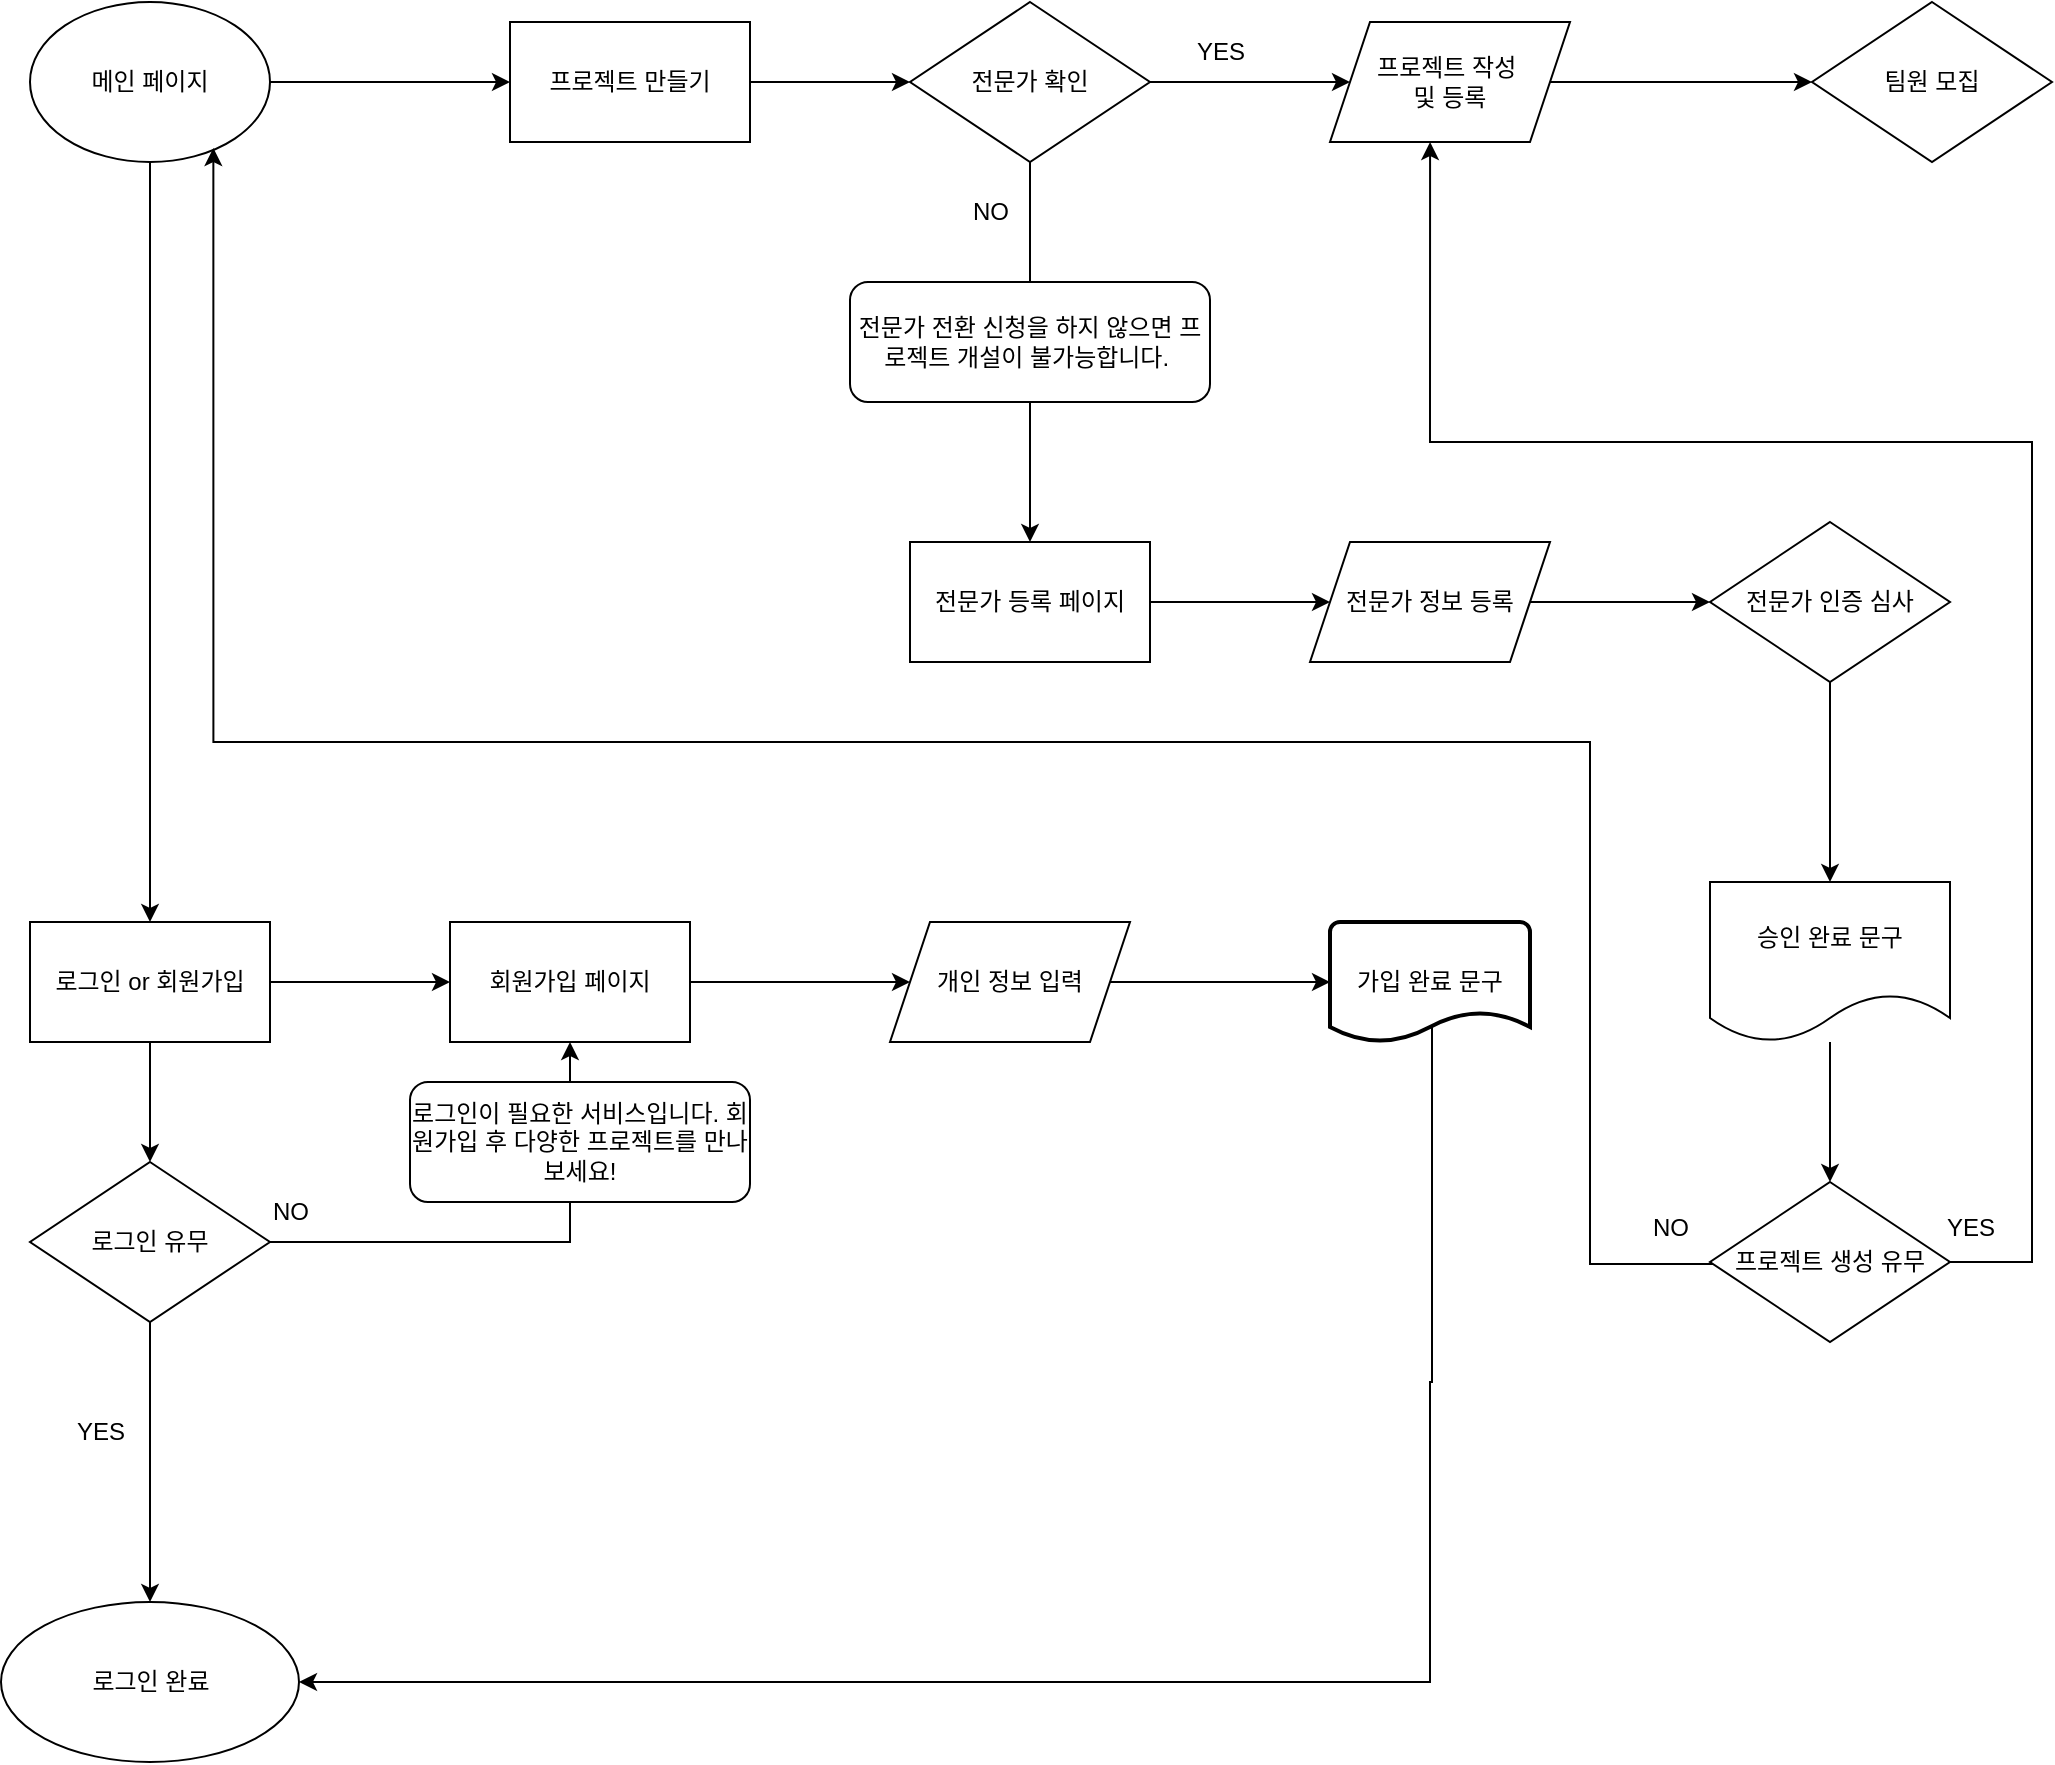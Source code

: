 <mxfile version="26.0.7">
  <diagram name="페이지-1" id="vcdm0ymTV4vj8cVS2F0T">
    <mxGraphModel dx="1049" dy="1856" grid="1" gridSize="10" guides="1" tooltips="1" connect="1" arrows="1" fold="1" page="1" pageScale="1" pageWidth="827" pageHeight="1169" math="0" shadow="0">
      <root>
        <mxCell id="0" />
        <mxCell id="1" parent="0" />
        <mxCell id="6kFhQficbEtRCn-VQEsw-10" style="edgeStyle=orthogonalEdgeStyle;rounded=0;orthogonalLoop=1;jettySize=auto;html=1;entryX=0.5;entryY=1;entryDx=0;entryDy=0;" parent="1" source="6kFhQficbEtRCn-VQEsw-6" target="EGz7P1Q1aY1t3WAdPLNM-13" edge="1">
          <mxGeometry relative="1" as="geometry">
            <mxPoint x="730" y="630" as="targetPoint" />
          </mxGeometry>
        </mxCell>
        <mxCell id="EGz7P1Q1aY1t3WAdPLNM-36" style="edgeStyle=orthogonalEdgeStyle;rounded=0;orthogonalLoop=1;jettySize=auto;html=1;exitX=0.5;exitY=1;exitDx=0;exitDy=0;entryX=0.5;entryY=0;entryDx=0;entryDy=0;" edge="1" parent="1" source="6kFhQficbEtRCn-VQEsw-6" target="EGz7P1Q1aY1t3WAdPLNM-2">
          <mxGeometry relative="1" as="geometry" />
        </mxCell>
        <mxCell id="6kFhQficbEtRCn-VQEsw-6" value="로그인 유무" style="rhombus;whiteSpace=wrap;html=1;" parent="1" vertex="1">
          <mxGeometry x="350" y="590" width="120" height="80" as="geometry" />
        </mxCell>
        <mxCell id="6kFhQficbEtRCn-VQEsw-11" value="NO" style="text;html=1;align=center;verticalAlign=middle;resizable=0;points=[];autosize=1;strokeColor=none;fillColor=none;" parent="1" vertex="1">
          <mxGeometry x="460" y="600" width="40" height="30" as="geometry" />
        </mxCell>
        <mxCell id="6kFhQficbEtRCn-VQEsw-12" value="&lt;font&gt;로그인이 필요한 서비스입니다. 회원가입 후 다양한 프로젝트를 만나보세요!&lt;/font&gt;" style="rounded=1;whiteSpace=wrap;html=1;align=center;" parent="1" vertex="1">
          <mxGeometry x="540" y="550" width="170" height="60" as="geometry" />
        </mxCell>
        <mxCell id="6kFhQficbEtRCn-VQEsw-16" value="YES" style="text;html=1;align=center;verticalAlign=middle;resizable=0;points=[];autosize=1;strokeColor=none;fillColor=none;" parent="1" vertex="1">
          <mxGeometry x="360" y="710" width="50" height="30" as="geometry" />
        </mxCell>
        <mxCell id="EGz7P1Q1aY1t3WAdPLNM-5" value="" style="edgeStyle=orthogonalEdgeStyle;rounded=0;orthogonalLoop=1;jettySize=auto;html=1;" edge="1" parent="1" source="EGz7P1Q1aY1t3WAdPLNM-1" target="EGz7P1Q1aY1t3WAdPLNM-4">
          <mxGeometry relative="1" as="geometry" />
        </mxCell>
        <mxCell id="EGz7P1Q1aY1t3WAdPLNM-24" style="edgeStyle=orthogonalEdgeStyle;rounded=0;orthogonalLoop=1;jettySize=auto;html=1;exitX=1;exitY=0.5;exitDx=0;exitDy=0;entryX=0;entryY=0.5;entryDx=0;entryDy=0;" edge="1" parent="1" source="EGz7P1Q1aY1t3WAdPLNM-1">
          <mxGeometry relative="1" as="geometry">
            <mxPoint x="590" y="50" as="targetPoint" />
          </mxGeometry>
        </mxCell>
        <mxCell id="EGz7P1Q1aY1t3WAdPLNM-1" value="메인 페이지" style="ellipse;whiteSpace=wrap;html=1;" vertex="1" parent="1">
          <mxGeometry x="350" y="10" width="120" height="80" as="geometry" />
        </mxCell>
        <mxCell id="EGz7P1Q1aY1t3WAdPLNM-2" value="로그인 완료" style="ellipse;whiteSpace=wrap;html=1;" vertex="1" parent="1">
          <mxGeometry x="335.5" y="810" width="149" height="80" as="geometry" />
        </mxCell>
        <mxCell id="EGz7P1Q1aY1t3WAdPLNM-6" style="edgeStyle=orthogonalEdgeStyle;rounded=0;orthogonalLoop=1;jettySize=auto;html=1;entryX=0.5;entryY=0;entryDx=0;entryDy=0;" edge="1" parent="1" source="EGz7P1Q1aY1t3WAdPLNM-4" target="6kFhQficbEtRCn-VQEsw-6">
          <mxGeometry relative="1" as="geometry" />
        </mxCell>
        <mxCell id="EGz7P1Q1aY1t3WAdPLNM-14" style="edgeStyle=orthogonalEdgeStyle;rounded=0;orthogonalLoop=1;jettySize=auto;html=1;exitX=1;exitY=0.5;exitDx=0;exitDy=0;entryX=0;entryY=0.5;entryDx=0;entryDy=0;" edge="1" parent="1" source="EGz7P1Q1aY1t3WAdPLNM-4" target="EGz7P1Q1aY1t3WAdPLNM-13">
          <mxGeometry relative="1" as="geometry" />
        </mxCell>
        <mxCell id="EGz7P1Q1aY1t3WAdPLNM-4" value="로그인 or 회원가입" style="whiteSpace=wrap;html=1;" vertex="1" parent="1">
          <mxGeometry x="350" y="470" width="120" height="60" as="geometry" />
        </mxCell>
        <mxCell id="EGz7P1Q1aY1t3WAdPLNM-16" style="edgeStyle=orthogonalEdgeStyle;rounded=0;orthogonalLoop=1;jettySize=auto;html=1;exitX=1;exitY=0.5;exitDx=0;exitDy=0;entryX=0;entryY=0.5;entryDx=0;entryDy=0;" edge="1" parent="1" source="EGz7P1Q1aY1t3WAdPLNM-13" target="EGz7P1Q1aY1t3WAdPLNM-15">
          <mxGeometry relative="1" as="geometry" />
        </mxCell>
        <mxCell id="EGz7P1Q1aY1t3WAdPLNM-13" value="회원가입 페이지" style="whiteSpace=wrap;html=1;" vertex="1" parent="1">
          <mxGeometry x="560" y="470" width="120" height="60" as="geometry" />
        </mxCell>
        <mxCell id="EGz7P1Q1aY1t3WAdPLNM-15" value="개인 정보 입력" style="shape=parallelogram;perimeter=parallelogramPerimeter;whiteSpace=wrap;html=1;fixedSize=1;" vertex="1" parent="1">
          <mxGeometry x="780" y="470" width="120" height="60" as="geometry" />
        </mxCell>
        <mxCell id="EGz7P1Q1aY1t3WAdPLNM-37" style="edgeStyle=orthogonalEdgeStyle;rounded=0;orthogonalLoop=1;jettySize=auto;html=1;entryX=1;entryY=0.5;entryDx=0;entryDy=0;exitX=0.51;exitY=0.833;exitDx=0;exitDy=0;exitPerimeter=0;" edge="1" parent="1" source="EGz7P1Q1aY1t3WAdPLNM-17" target="EGz7P1Q1aY1t3WAdPLNM-2">
          <mxGeometry relative="1" as="geometry">
            <mxPoint x="790" y="850" as="targetPoint" />
            <Array as="points">
              <mxPoint x="1050" y="700" />
              <mxPoint x="1051" y="850" />
            </Array>
          </mxGeometry>
        </mxCell>
        <mxCell id="EGz7P1Q1aY1t3WAdPLNM-17" value="가입 완료 문구" style="strokeWidth=2;html=1;shape=mxgraph.flowchart.document2;whiteSpace=wrap;size=0.25;" vertex="1" parent="1">
          <mxGeometry x="1000" y="470" width="100" height="60" as="geometry" />
        </mxCell>
        <mxCell id="EGz7P1Q1aY1t3WAdPLNM-18" style="edgeStyle=orthogonalEdgeStyle;rounded=0;orthogonalLoop=1;jettySize=auto;html=1;exitX=1;exitY=0.5;exitDx=0;exitDy=0;entryX=0;entryY=0.5;entryDx=0;entryDy=0;entryPerimeter=0;" edge="1" parent="1" source="EGz7P1Q1aY1t3WAdPLNM-15" target="EGz7P1Q1aY1t3WAdPLNM-17">
          <mxGeometry relative="1" as="geometry" />
        </mxCell>
        <mxCell id="EGz7P1Q1aY1t3WAdPLNM-28" style="edgeStyle=orthogonalEdgeStyle;rounded=0;orthogonalLoop=1;jettySize=auto;html=1;exitX=1;exitY=0.5;exitDx=0;exitDy=0;entryX=0;entryY=0.5;entryDx=0;entryDy=0;" edge="1" parent="1" source="EGz7P1Q1aY1t3WAdPLNM-25" target="EGz7P1Q1aY1t3WAdPLNM-27">
          <mxGeometry relative="1" as="geometry" />
        </mxCell>
        <mxCell id="EGz7P1Q1aY1t3WAdPLNM-25" value="프로젝트 만들기" style="rounded=0;whiteSpace=wrap;html=1;" vertex="1" parent="1">
          <mxGeometry x="590" y="20" width="120" height="60" as="geometry" />
        </mxCell>
        <mxCell id="EGz7P1Q1aY1t3WAdPLNM-31" style="edgeStyle=orthogonalEdgeStyle;rounded=0;orthogonalLoop=1;jettySize=auto;html=1;exitX=1;exitY=0.5;exitDx=0;exitDy=0;entryX=0;entryY=0.5;entryDx=0;entryDy=0;" edge="1" parent="1" source="EGz7P1Q1aY1t3WAdPLNM-27" target="EGz7P1Q1aY1t3WAdPLNM-30">
          <mxGeometry relative="1" as="geometry" />
        </mxCell>
        <mxCell id="EGz7P1Q1aY1t3WAdPLNM-34" value="" style="edgeStyle=orthogonalEdgeStyle;rounded=0;orthogonalLoop=1;jettySize=auto;html=1;" edge="1" parent="1" source="EGz7P1Q1aY1t3WAdPLNM-27" target="EGz7P1Q1aY1t3WAdPLNM-33">
          <mxGeometry relative="1" as="geometry" />
        </mxCell>
        <mxCell id="EGz7P1Q1aY1t3WAdPLNM-27" value="전문가 확인" style="rhombus;whiteSpace=wrap;html=1;" vertex="1" parent="1">
          <mxGeometry x="790" y="10" width="120" height="80" as="geometry" />
        </mxCell>
        <mxCell id="EGz7P1Q1aY1t3WAdPLNM-40" style="edgeStyle=orthogonalEdgeStyle;rounded=0;orthogonalLoop=1;jettySize=auto;html=1;exitX=1;exitY=0.5;exitDx=0;exitDy=0;" edge="1" parent="1" source="EGz7P1Q1aY1t3WAdPLNM-30" target="EGz7P1Q1aY1t3WAdPLNM-38">
          <mxGeometry relative="1" as="geometry" />
        </mxCell>
        <mxCell id="EGz7P1Q1aY1t3WAdPLNM-30" value="프로젝트 작성&amp;nbsp;&lt;div&gt;및 등록&lt;/div&gt;" style="shape=parallelogram;perimeter=parallelogramPerimeter;whiteSpace=wrap;html=1;fixedSize=1;" vertex="1" parent="1">
          <mxGeometry x="1000" y="20" width="120" height="60" as="geometry" />
        </mxCell>
        <mxCell id="EGz7P1Q1aY1t3WAdPLNM-32" value="YES" style="text;html=1;align=center;verticalAlign=middle;resizable=0;points=[];autosize=1;strokeColor=none;fillColor=none;" vertex="1" parent="1">
          <mxGeometry x="920" y="20" width="50" height="30" as="geometry" />
        </mxCell>
        <mxCell id="EGz7P1Q1aY1t3WAdPLNM-42" style="edgeStyle=orthogonalEdgeStyle;rounded=0;orthogonalLoop=1;jettySize=auto;html=1;exitX=1;exitY=0.5;exitDx=0;exitDy=0;entryX=0;entryY=0.5;entryDx=0;entryDy=0;" edge="1" parent="1" source="EGz7P1Q1aY1t3WAdPLNM-33" target="EGz7P1Q1aY1t3WAdPLNM-41">
          <mxGeometry relative="1" as="geometry" />
        </mxCell>
        <mxCell id="EGz7P1Q1aY1t3WAdPLNM-33" value="전문가 등록 페이지" style="whiteSpace=wrap;html=1;" vertex="1" parent="1">
          <mxGeometry x="790" y="280" width="120" height="60" as="geometry" />
        </mxCell>
        <mxCell id="EGz7P1Q1aY1t3WAdPLNM-35" value="NO" style="text;html=1;align=center;verticalAlign=middle;resizable=0;points=[];autosize=1;strokeColor=none;fillColor=none;" vertex="1" parent="1">
          <mxGeometry x="810" y="100" width="40" height="30" as="geometry" />
        </mxCell>
        <mxCell id="EGz7P1Q1aY1t3WAdPLNM-38" value="팀원 모집" style="rhombus;whiteSpace=wrap;html=1;" vertex="1" parent="1">
          <mxGeometry x="1241" y="10" width="120" height="80" as="geometry" />
        </mxCell>
        <mxCell id="EGz7P1Q1aY1t3WAdPLNM-44" value="" style="edgeStyle=orthogonalEdgeStyle;rounded=0;orthogonalLoop=1;jettySize=auto;html=1;" edge="1" parent="1" source="EGz7P1Q1aY1t3WAdPLNM-41">
          <mxGeometry relative="1" as="geometry">
            <mxPoint x="1190" y="310" as="targetPoint" />
          </mxGeometry>
        </mxCell>
        <mxCell id="EGz7P1Q1aY1t3WAdPLNM-41" value="전문가 정보 등록" style="shape=parallelogram;perimeter=parallelogramPerimeter;whiteSpace=wrap;html=1;fixedSize=1;" vertex="1" parent="1">
          <mxGeometry x="990" y="280" width="120" height="60" as="geometry" />
        </mxCell>
        <mxCell id="EGz7P1Q1aY1t3WAdPLNM-48" style="edgeStyle=orthogonalEdgeStyle;rounded=0;orthogonalLoop=1;jettySize=auto;html=1;exitX=0.5;exitY=1;exitDx=0;exitDy=0;entryX=0.5;entryY=0;entryDx=0;entryDy=0;" edge="1" parent="1" source="EGz7P1Q1aY1t3WAdPLNM-45" target="EGz7P1Q1aY1t3WAdPLNM-47">
          <mxGeometry relative="1" as="geometry" />
        </mxCell>
        <mxCell id="EGz7P1Q1aY1t3WAdPLNM-45" value="전문가 인증 심사" style="rhombus;whiteSpace=wrap;html=1;" vertex="1" parent="1">
          <mxGeometry x="1190" y="270" width="120" height="80" as="geometry" />
        </mxCell>
        <mxCell id="EGz7P1Q1aY1t3WAdPLNM-46" value="&lt;font&gt;전문가 전환 신청을 하지 않으면 프로젝트 개설이 불가능합니다.&amp;nbsp;&lt;/font&gt;" style="rounded=1;whiteSpace=wrap;html=1;align=center;" vertex="1" parent="1">
          <mxGeometry x="760" y="150" width="180" height="60" as="geometry" />
        </mxCell>
        <mxCell id="EGz7P1Q1aY1t3WAdPLNM-52" style="edgeStyle=orthogonalEdgeStyle;rounded=0;orthogonalLoop=1;jettySize=auto;html=1;entryX=0.5;entryY=0;entryDx=0;entryDy=0;" edge="1" parent="1" source="EGz7P1Q1aY1t3WAdPLNM-47" target="EGz7P1Q1aY1t3WAdPLNM-51">
          <mxGeometry relative="1" as="geometry">
            <Array as="points" />
          </mxGeometry>
        </mxCell>
        <mxCell id="EGz7P1Q1aY1t3WAdPLNM-47" value="승인 완료 문구" style="shape=document;whiteSpace=wrap;html=1;boundedLbl=1;" vertex="1" parent="1">
          <mxGeometry x="1190" y="450" width="120" height="80" as="geometry" />
        </mxCell>
        <mxCell id="EGz7P1Q1aY1t3WAdPLNM-53" style="edgeStyle=orthogonalEdgeStyle;rounded=0;orthogonalLoop=1;jettySize=auto;html=1;entryX=0.417;entryY=1;entryDx=0;entryDy=0;entryPerimeter=0;" edge="1" parent="1" source="EGz7P1Q1aY1t3WAdPLNM-51" target="EGz7P1Q1aY1t3WAdPLNM-30">
          <mxGeometry relative="1" as="geometry">
            <mxPoint x="1350" y="230" as="targetPoint" />
            <Array as="points">
              <mxPoint x="1351" y="640" />
              <mxPoint x="1351" y="230" />
              <mxPoint x="1050" y="230" />
            </Array>
          </mxGeometry>
        </mxCell>
        <mxCell id="EGz7P1Q1aY1t3WAdPLNM-55" style="edgeStyle=orthogonalEdgeStyle;rounded=0;orthogonalLoop=1;jettySize=auto;html=1;entryX=0.764;entryY=0.913;entryDx=0;entryDy=0;entryPerimeter=0;" edge="1" parent="1" source="EGz7P1Q1aY1t3WAdPLNM-51" target="EGz7P1Q1aY1t3WAdPLNM-1">
          <mxGeometry relative="1" as="geometry">
            <mxPoint x="700" y="360" as="targetPoint" />
            <Array as="points">
              <mxPoint x="1130" y="641" />
              <mxPoint x="1130" y="380" />
              <mxPoint x="442" y="380" />
            </Array>
          </mxGeometry>
        </mxCell>
        <mxCell id="EGz7P1Q1aY1t3WAdPLNM-51" value="프로젝트 생성 유무" style="rhombus;whiteSpace=wrap;html=1;" vertex="1" parent="1">
          <mxGeometry x="1190" y="600" width="120" height="80" as="geometry" />
        </mxCell>
        <mxCell id="EGz7P1Q1aY1t3WAdPLNM-54" value="YES" style="text;html=1;align=center;verticalAlign=middle;resizable=0;points=[];autosize=1;strokeColor=none;fillColor=none;" vertex="1" parent="1">
          <mxGeometry x="1295" y="608" width="50" height="30" as="geometry" />
        </mxCell>
        <mxCell id="EGz7P1Q1aY1t3WAdPLNM-56" value="NO" style="text;html=1;align=center;verticalAlign=middle;resizable=0;points=[];autosize=1;strokeColor=none;fillColor=none;" vertex="1" parent="1">
          <mxGeometry x="1150" y="608" width="40" height="30" as="geometry" />
        </mxCell>
      </root>
    </mxGraphModel>
  </diagram>
</mxfile>
